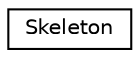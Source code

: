 digraph "Graphical Class Hierarchy"
{
 // LATEX_PDF_SIZE
  edge [fontname="Helvetica",fontsize="10",labelfontname="Helvetica",labelfontsize="10"];
  node [fontname="Helvetica",fontsize="10",shape=record];
  rankdir="LR";
  Node0 [label="Skeleton",height=0.2,width=0.4,color="black", fillcolor="white", style="filled",URL="$class_skeleton.html",tooltip="Default Skeleton with all Joint poses."];
}
